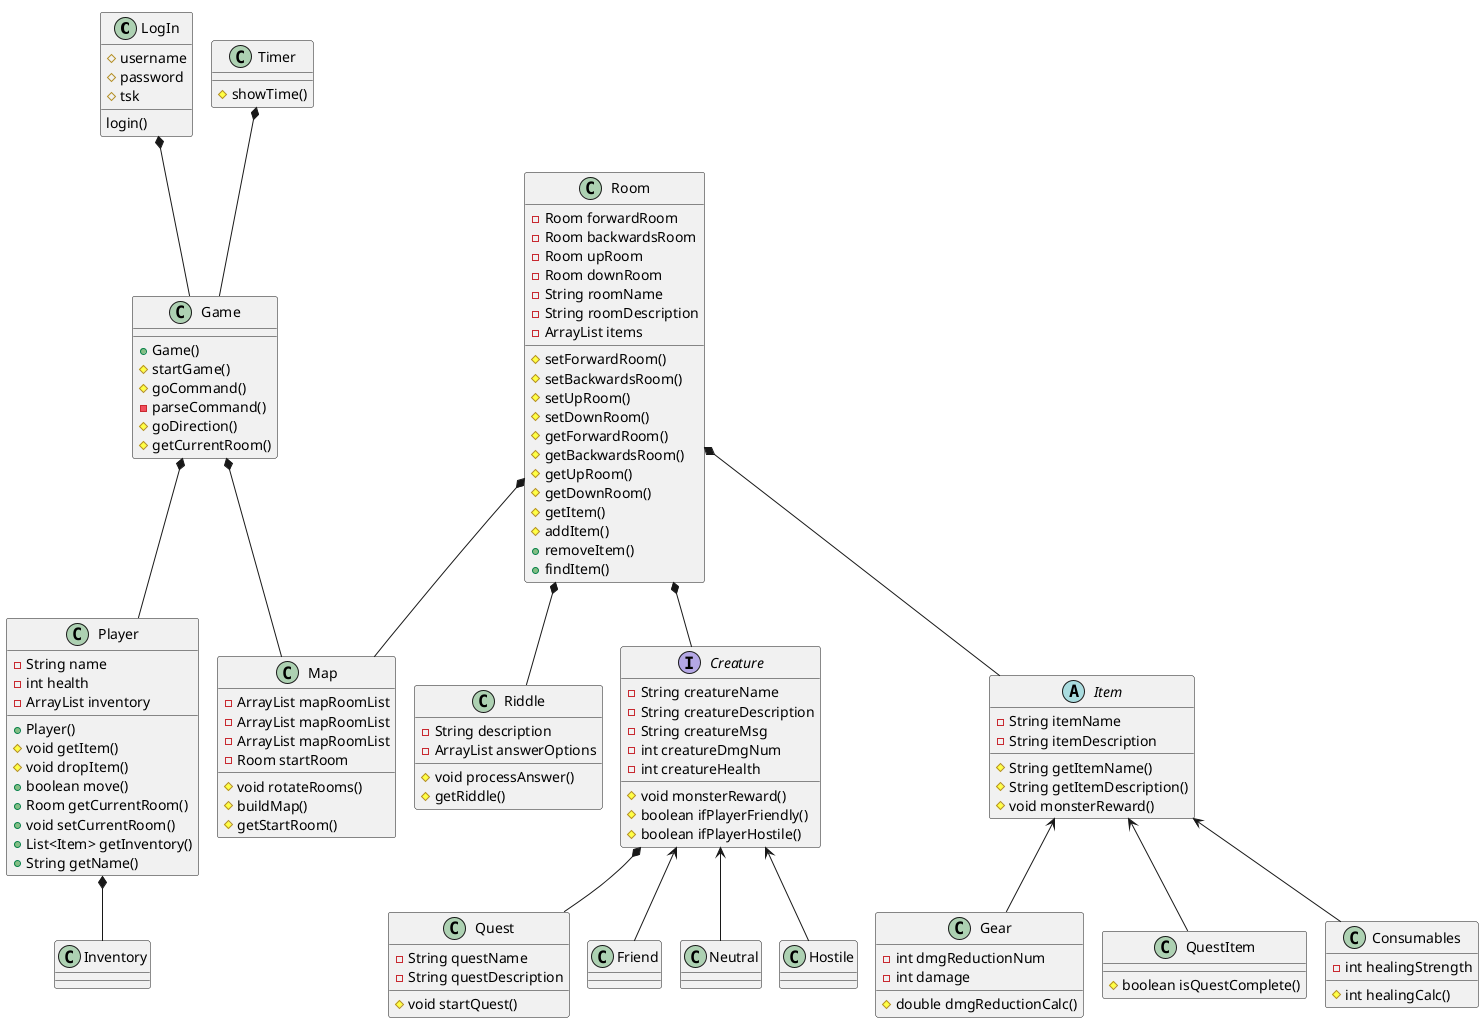 @startuml
!pragma layout smetana
'https://plantuml.com/class-diagram

class LogIn {
#username
#password
#tsk
login()
}
class Riddle{
-String description
-ArrayList answerOptions
#void processAnswer()
#getRiddle()
}

class Quest{
-String questName
-String questDescription
#void startQuest()
}

class Timer{
#showTime()
}
class Game{
+Game()
#startGame()
#goCommand()
-parseCommand()
#goDirection()
#getCurrentRoom()
}
class Player{
-String name
-int health
-ArrayList inventory
+Player()
#void getItem()
#void dropItem()
+boolean move()
+Room getCurrentRoom()
+void setCurrentRoom()
+List<Item> getInventory()
+String getName()

}


class Inventory
class Map {
-ArrayList mapRoomList
-ArrayList mapRoomList
-ArrayList mapRoomList
-Room startRoom
#void rotateRooms()
#buildMap()
#getStartRoom()

}
class Room {
-Room forwardRoom
-Room backwardsRoom
-Room upRoom
-Room downRoom
-String roomName
-String roomDescription
-ArrayList items
#setForwardRoom()
#setBackwardsRoom()
#setUpRoom()
#setDownRoom()
#getForwardRoom()
#getBackwardsRoom()
#getUpRoom()
#getDownRoom()
#getItem()
#addItem()
+removeItem()
+findItem()


}
interface Creature {
-String creatureName
-String creatureDescription
-String creatureMsg
-int creatureDmgNum
-int creatureHealth
#void monsterReward()
#boolean ifPlayerFriendly()
#boolean ifPlayerHostile()

}
class Friend {
}
class Neutral
class Hostile
abstract class Item{
-String itemName
-String itemDescription
# String getItemName()
#String getItemDescription()
#void monsterReward()
}
class Gear {
- int dmgReductionNum
- int damage
# double dmgReductionCalc()
}
class QuestItem {
#boolean isQuestComplete()
}
class Consumables{
-int healingStrength
# int healingCalc()

}


Timer*--Game
LogIn*--Game
Game*--Player
Player*--Inventory
Game*--Map
Room*--Map
Room*--Item
Room*--Creature
Room*-- Riddle
Creature<--Friend
Creature<--Neutral
Creature<--Hostile
Creature *-- Quest
Item<--Gear
Item<--Consumables
Item<--QuestItem




@enduml